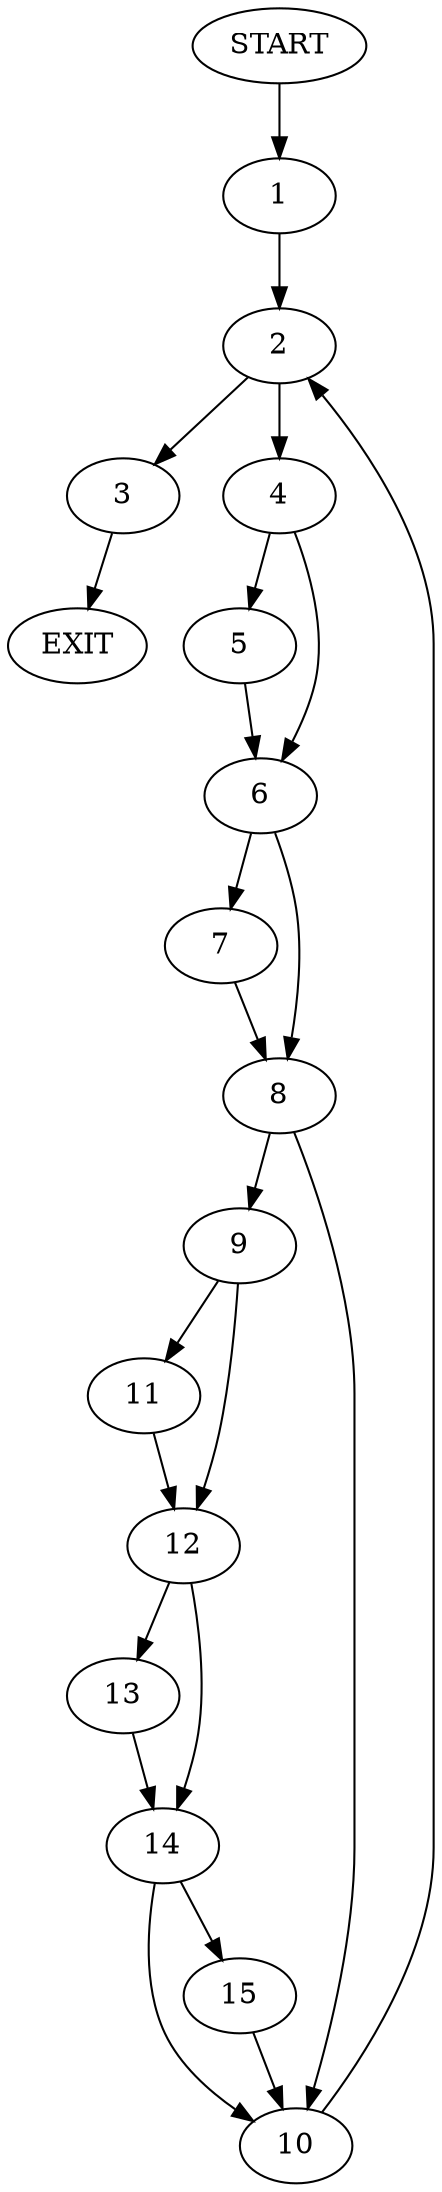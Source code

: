 digraph {
0 [label="START"]
16 [label="EXIT"]
0 -> 1
1 -> 2
2 -> 3
2 -> 4
4 -> 5
4 -> 6
3 -> 16
5 -> 6
6 -> 7
6 -> 8
8 -> 9
8 -> 10
7 -> 8
9 -> 11
9 -> 12
10 -> 2
11 -> 12
12 -> 13
12 -> 14
14 -> 15
14 -> 10
13 -> 14
15 -> 10
}

